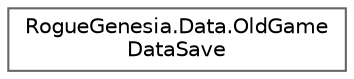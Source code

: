 digraph "Graphical Class Hierarchy"
{
 // LATEX_PDF_SIZE
  bgcolor="transparent";
  edge [fontname=Helvetica,fontsize=10,labelfontname=Helvetica,labelfontsize=10];
  node [fontname=Helvetica,fontsize=10,shape=box,height=0.2,width=0.4];
  rankdir="LR";
  Node0 [label="RogueGenesia.Data.OldGame\lDataSave",height=0.2,width=0.4,color="grey40", fillcolor="white", style="filled",URL="$class_rogue_genesia_1_1_data_1_1_old_game_data_save.html",tooltip=" "];
}
